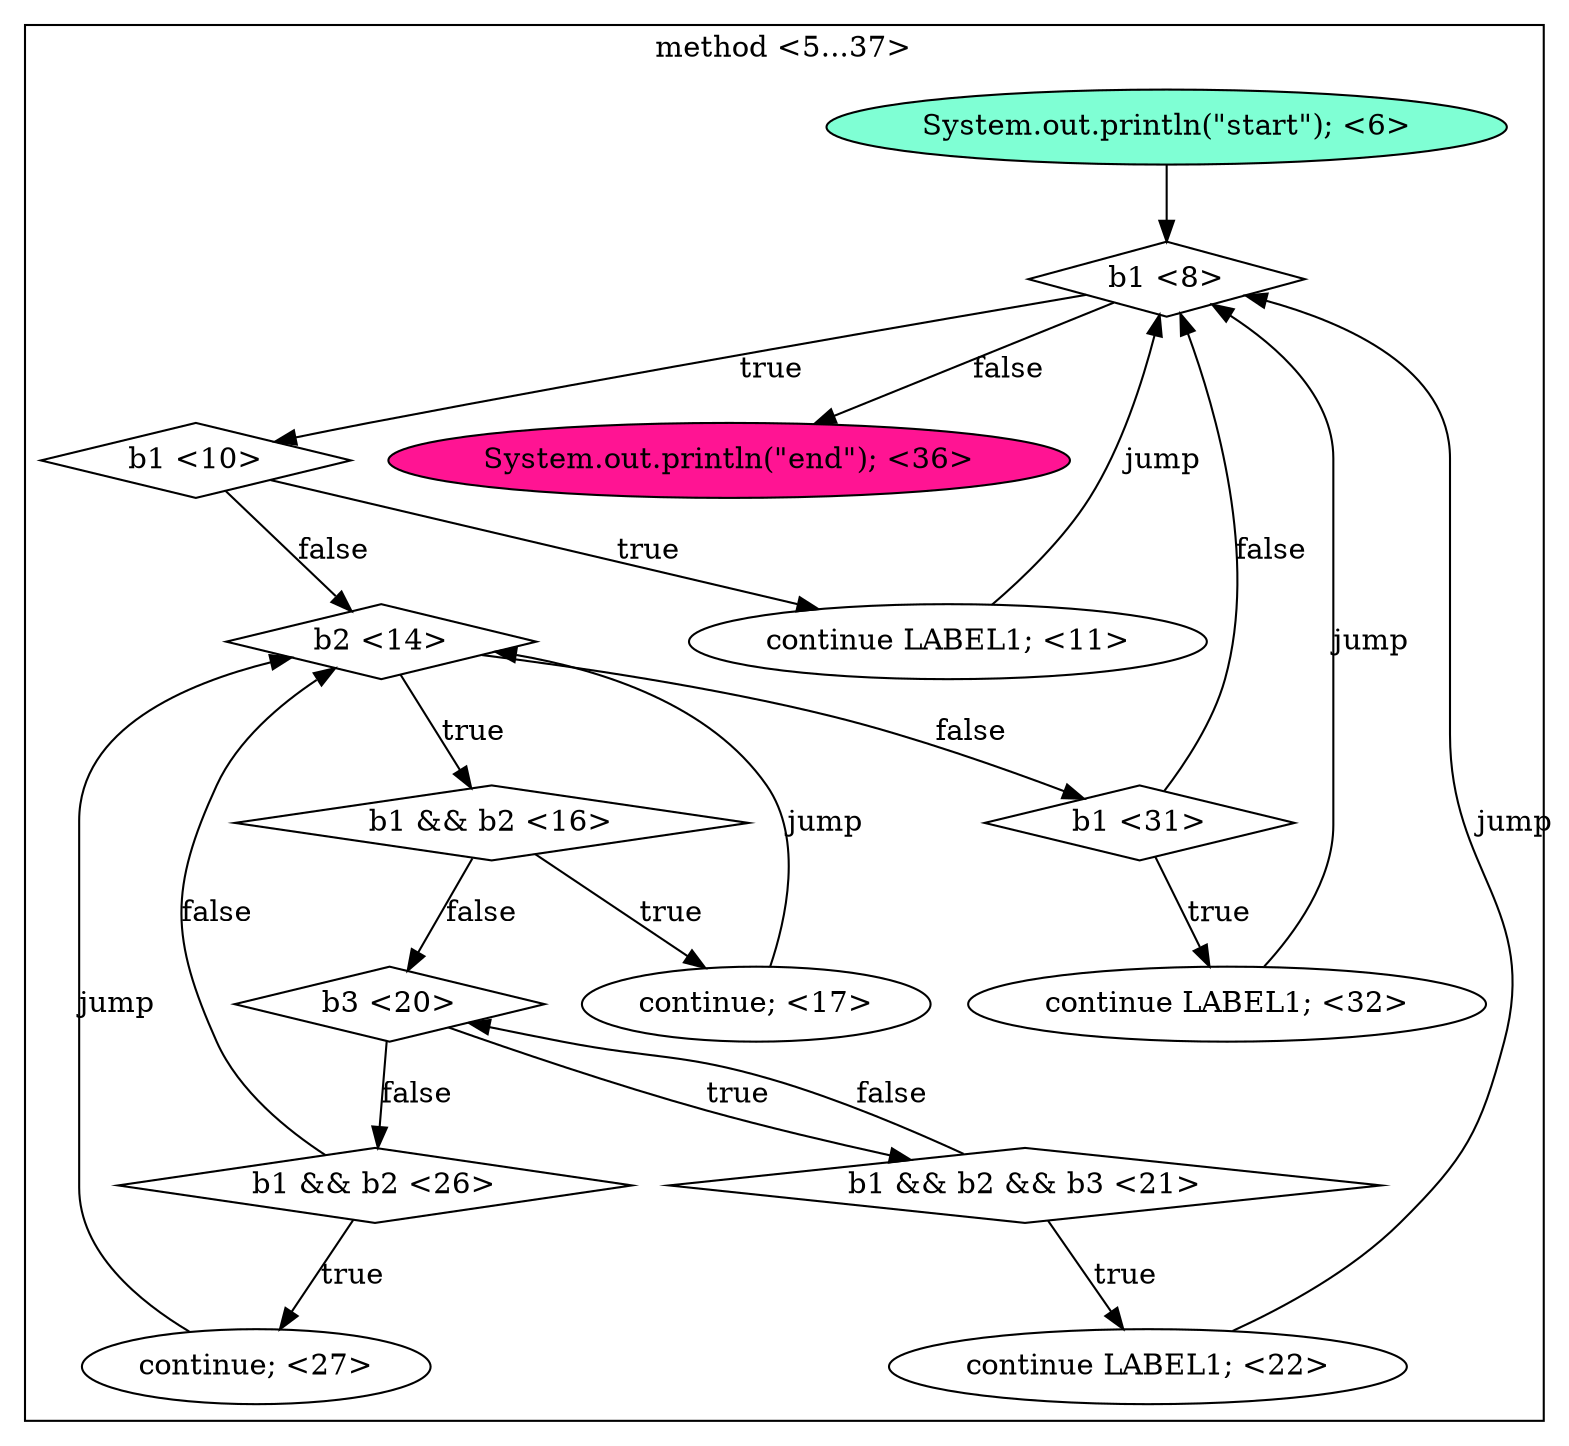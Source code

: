 digraph CFG {
subgraph cluster0 {
label = "method <5...37>";
0.0 [style = filled, label = "System.out.println(\"start\"); <6>", fillcolor = aquamarine, shape = ellipse];
0.1 [style = filled, label = "b1 <8>", fillcolor = white, shape = diamond];
0.2 [style = filled, label = "b1 <10>", fillcolor = white, shape = diamond];
0.3 [style = filled, label = "continue LABEL1; <11>", fillcolor = white, shape = ellipse];
0.4 [style = filled, label = "b2 <14>", fillcolor = white, shape = diamond];
0.5 [style = filled, label = "b1 && b2 <16>", fillcolor = white, shape = diamond];
0.6 [style = filled, label = "continue; <17>", fillcolor = white, shape = ellipse];
0.7 [style = filled, label = "b3 <20>", fillcolor = white, shape = diamond];
0.8 [style = filled, label = "b1 && b2 && b3 <21>", fillcolor = white, shape = diamond];
0.9 [style = filled, label = "continue LABEL1; <22>", fillcolor = white, shape = ellipse];
0.10 [style = filled, label = "b1 && b2 <26>", fillcolor = white, shape = diamond];
0.11 [style = filled, label = "continue; <27>", fillcolor = white, shape = ellipse];
0.12 [style = filled, label = "b1 <31>", fillcolor = white, shape = diamond];
0.13 [style = filled, label = "continue LABEL1; <32>", fillcolor = white, shape = ellipse];
0.14 [style = filled, label = "System.out.println(\"end\"); <36>", fillcolor = deeppink, shape = ellipse];
0.0 -> 0.1 [style = solid, label=""];
0.1 -> 0.2 [style = solid, label="true"];
0.1 -> 0.14 [style = solid, label="false"];
0.2 -> 0.3 [style = solid, label="true"];
0.2 -> 0.4 [style = solid, label="false"];
0.3 -> 0.1 [style = solid, label="jump"];
0.4 -> 0.5 [style = solid, label="true"];
0.4 -> 0.12 [style = solid, label="false"];
0.5 -> 0.6 [style = solid, label="true"];
0.5 -> 0.7 [style = solid, label="false"];
0.6 -> 0.4 [style = solid, label="jump"];
0.7 -> 0.8 [style = solid, label="true"];
0.7 -> 0.10 [style = solid, label="false"];
0.8 -> 0.7 [style = solid, label="false"];
0.8 -> 0.9 [style = solid, label="true"];
0.9 -> 0.1 [style = solid, label="jump"];
0.10 -> 0.4 [style = solid, label="false"];
0.10 -> 0.11 [style = solid, label="true"];
0.11 -> 0.4 [style = solid, label="jump"];
0.12 -> 0.1 [style = solid, label="false"];
0.12 -> 0.13 [style = solid, label="true"];
0.13 -> 0.1 [style = solid, label="jump"];
}
}